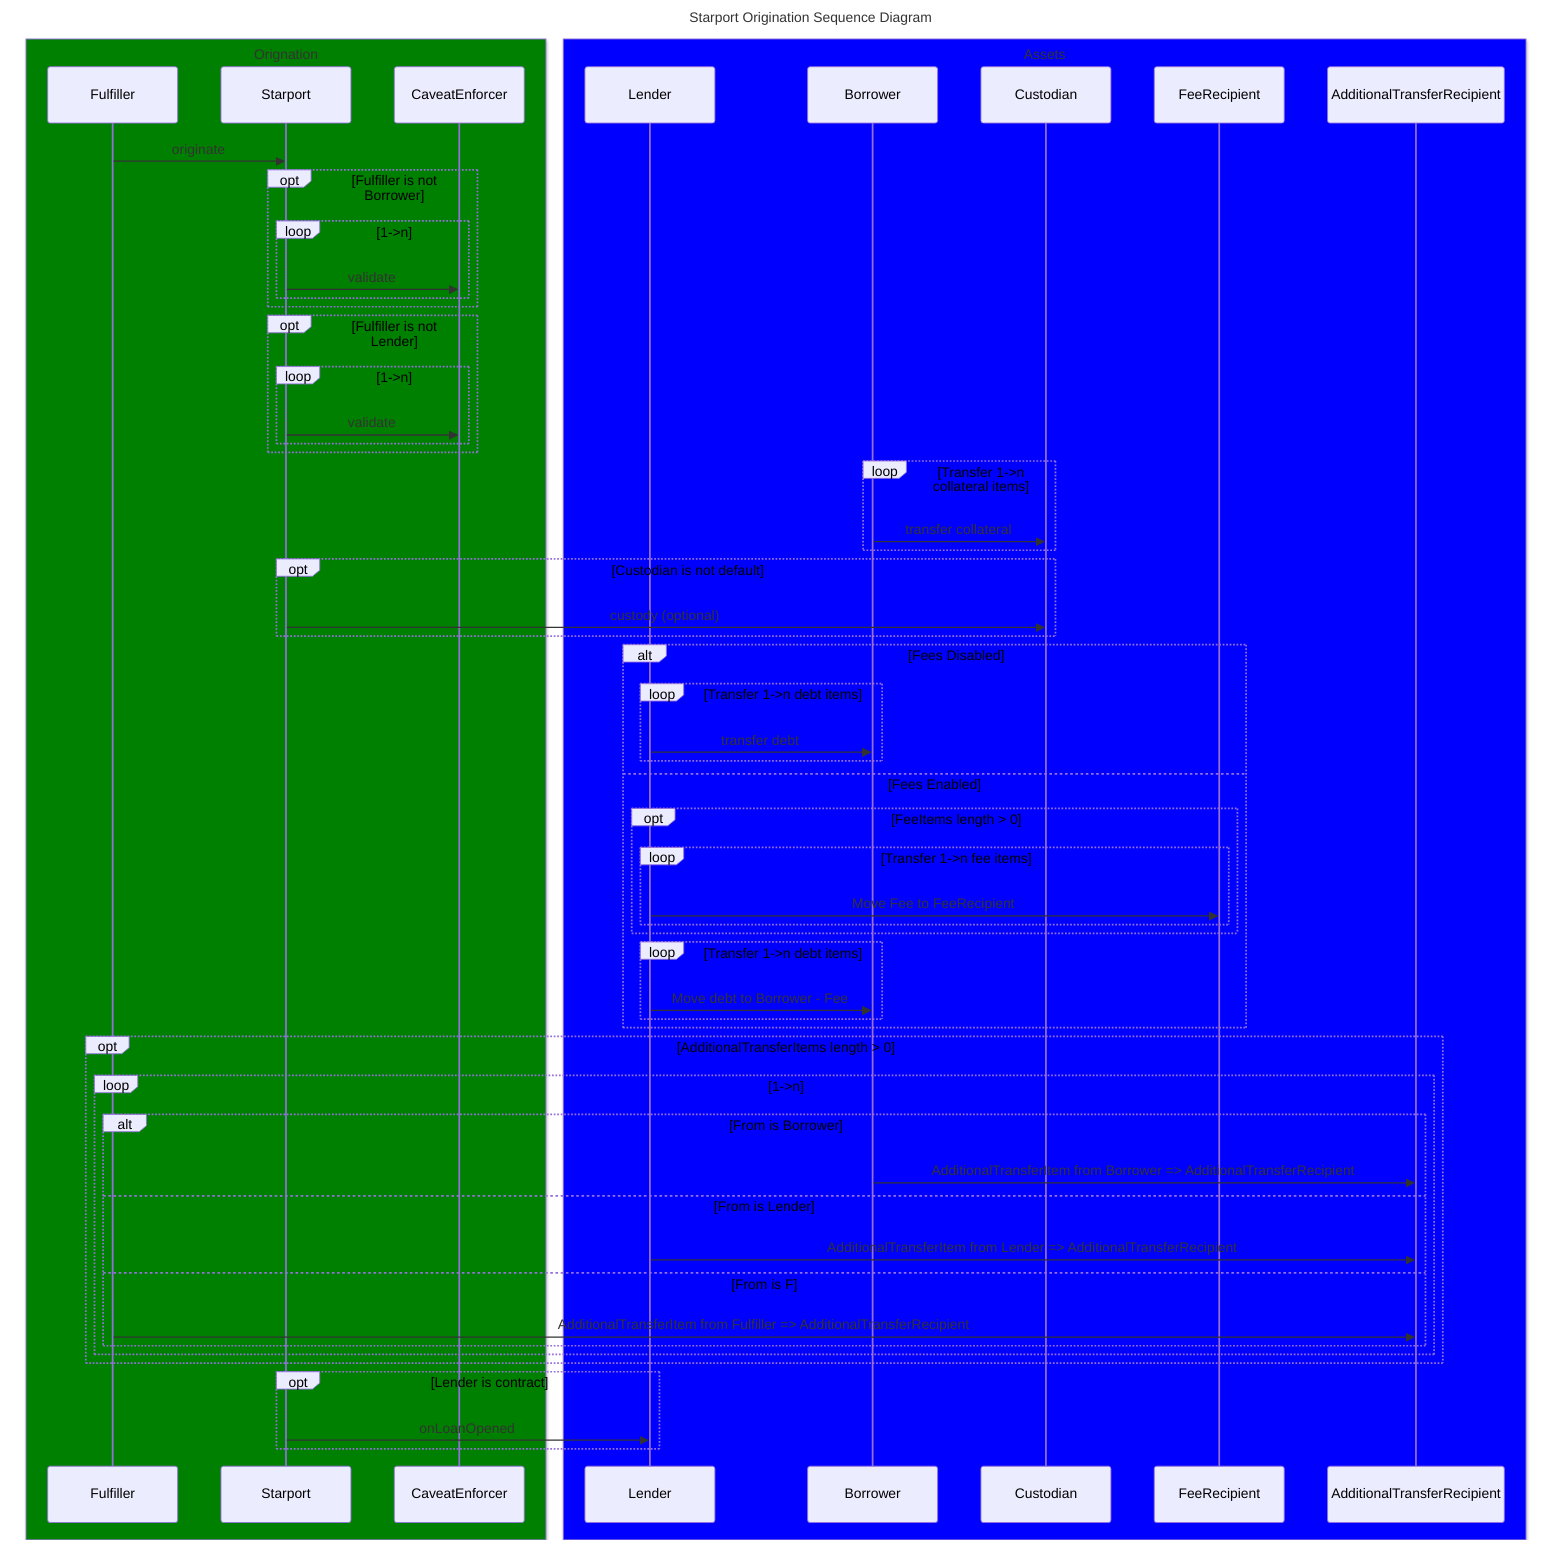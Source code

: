 sequenceDiagram
    title Starport Origination Sequence Diagram


    Box green Orignation
        participant Fulfiller
        participant Starport
        participant CaveatEnforcer
    end

    Box blue Assets
        participant Lender
        participant Borrower
        participant Custodian
        participant FeeRecipient
        participant AdditionalTransferRecipient
    end

    Fulfiller->>Starport: originate

    opt Fulfiller is not Borrower
        loop 1->n
            Starport->>CaveatEnforcer: validate
        end
    end
    opt Fulfiller is not Lender
        loop 1->n
            Starport->>CaveatEnforcer: validate
        end
    end
    loop Transfer 1->n collateral items
        Borrower->>Custodian: transfer collateral
    end
    opt Custodian is not default
        Starport->>Custodian: custody (optional)
    end

    alt Fees Disabled
        loop Transfer 1->n debt items
            Lender->>Borrower: transfer debt
        end
    else Fees Enabled
        opt FeeItems length > 0
            loop Transfer 1->n fee items
                Lender->>FeeRecipient: Move Fee to FeeRecipient
            end
        end
        loop Transfer 1->n debt items
            Lender->>Borrower: Move debt to Borrower - Fee
        end
    end

    opt AdditionalTransferItems length > 0
        loop 1->n
            alt From is Borrower
                Borrower->>AdditionalTransferRecipient: AdditionalTransferItem from Borrower => AdditionalTransferRecipient
            else From is Lender
                Lender->>AdditionalTransferRecipient: AdditionalTransferItem from Lender => AdditionalTransferRecipient
            else From is F
                Fulfiller->>AdditionalTransferRecipient: AdditionalTransferItem from Fulfiller => AdditionalTransferRecipient
            end
        end
    end

    opt Lender is contract
        Starport->>Lender: onLoanOpened
    end